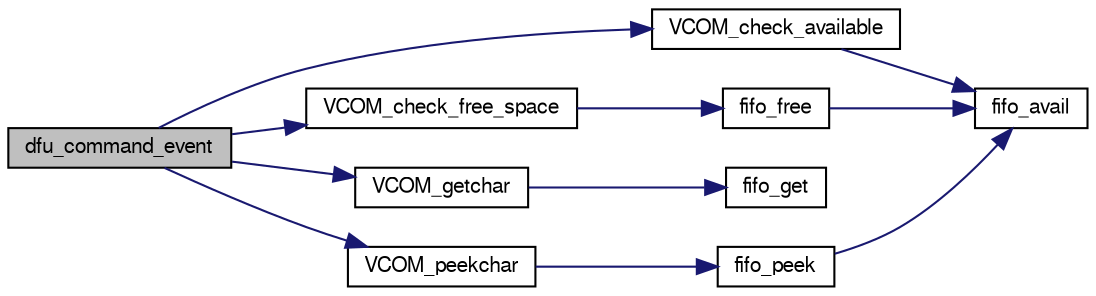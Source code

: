 digraph "dfu_command_event"
{
  edge [fontname="FreeSans",fontsize="10",labelfontname="FreeSans",labelfontsize="10"];
  node [fontname="FreeSans",fontsize="10",shape=record];
  rankdir="LR";
  Node1 [label="dfu_command_event",height=0.2,width=0.4,color="black", fillcolor="grey75", style="filled", fontcolor="black"];
  Node1 -> Node2 [color="midnightblue",fontsize="10",style="solid",fontname="FreeSans"];
  Node2 [label="VCOM_check_available",height=0.2,width=0.4,color="black", fillcolor="white", style="filled",URL="$usb__ser__hw_8c.html#a4cfafe558a6e594ce0638634e7cec7db",tooltip="Checks if data available in VCOM buffer. "];
  Node2 -> Node3 [color="midnightblue",fontsize="10",style="solid",fontname="FreeSans"];
  Node3 [label="fifo_avail",height=0.2,width=0.4,color="black", fillcolor="white", style="filled",URL="$usb__ser__hw_8c.html#a84f023b865546e5a8433a00db4f06972"];
  Node1 -> Node4 [color="midnightblue",fontsize="10",style="solid",fontname="FreeSans"];
  Node4 [label="VCOM_check_free_space",height=0.2,width=0.4,color="black", fillcolor="white", style="filled",URL="$usb__ser__hw_8c.html#ae4318c752d87ae9cc59828f07ec04946",tooltip="Checks if buffer free in VCOM buffer. "];
  Node4 -> Node5 [color="midnightblue",fontsize="10",style="solid",fontname="FreeSans"];
  Node5 [label="fifo_free",height=0.2,width=0.4,color="black", fillcolor="white", style="filled",URL="$usb__ser__hw_8c.html#a1907098db4b59dda72fd85bfbef50248"];
  Node5 -> Node3 [color="midnightblue",fontsize="10",style="solid",fontname="FreeSans"];
  Node1 -> Node6 [color="midnightblue",fontsize="10",style="solid",fontname="FreeSans"];
  Node6 [label="VCOM_getchar",height=0.2,width=0.4,color="black", fillcolor="white", style="filled",URL="$usb__ser__hw_8c.html#a184633f63ad351d8e70857d9e5ba4a3e",tooltip="Reads one character from VCOM port. "];
  Node6 -> Node7 [color="midnightblue",fontsize="10",style="solid",fontname="FreeSans"];
  Node7 [label="fifo_get",height=0.2,width=0.4,color="black", fillcolor="white", style="filled",URL="$usb__ser__hw_8c.html#af7c4a574284a673dbccf3346e072ba50"];
  Node1 -> Node8 [color="midnightblue",fontsize="10",style="solid",fontname="FreeSans"];
  Node8 [label="VCOM_peekchar",height=0.2,width=0.4,color="black", fillcolor="white", style="filled",URL="$usb__ser__hw_8c.html#a5908a732fe8698361cd95e37322aba63",tooltip="Reads one character from VCOM port without removing it from the queue. "];
  Node8 -> Node9 [color="midnightblue",fontsize="10",style="solid",fontname="FreeSans"];
  Node9 [label="fifo_peek",height=0.2,width=0.4,color="black", fillcolor="white", style="filled",URL="$usb__ser__hw_8c.html#a081c07a88a2108ff93ef4cae8a08806a"];
  Node9 -> Node3 [color="midnightblue",fontsize="10",style="solid",fontname="FreeSans"];
}
